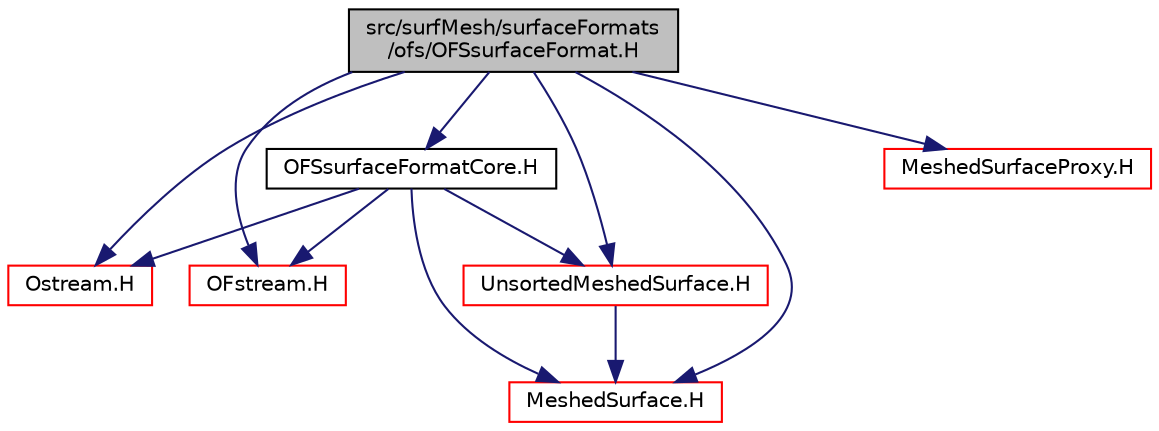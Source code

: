 digraph "src/surfMesh/surfaceFormats/ofs/OFSsurfaceFormat.H"
{
  bgcolor="transparent";
  edge [fontname="Helvetica",fontsize="10",labelfontname="Helvetica",labelfontsize="10"];
  node [fontname="Helvetica",fontsize="10",shape=record];
  Node1 [label="src/surfMesh/surfaceFormats\l/ofs/OFSsurfaceFormat.H",height=0.2,width=0.4,color="black", fillcolor="grey75", style="filled", fontcolor="black"];
  Node1 -> Node2 [color="midnightblue",fontsize="10",style="solid",fontname="Helvetica"];
  Node2 [label="Ostream.H",height=0.2,width=0.4,color="red",URL="$a07911.html"];
  Node1 -> Node3 [color="midnightblue",fontsize="10",style="solid",fontname="Helvetica"];
  Node3 [label="OFstream.H",height=0.2,width=0.4,color="red",URL="$a07898.html"];
  Node1 -> Node4 [color="midnightblue",fontsize="10",style="solid",fontname="Helvetica"];
  Node4 [label="MeshedSurface.H",height=0.2,width=0.4,color="red",URL="$a10048.html"];
  Node1 -> Node5 [color="midnightblue",fontsize="10",style="solid",fontname="Helvetica"];
  Node5 [label="MeshedSurfaceProxy.H",height=0.2,width=0.4,color="red",URL="$a10059.html"];
  Node1 -> Node6 [color="midnightblue",fontsize="10",style="solid",fontname="Helvetica"];
  Node6 [label="UnsortedMeshedSurface.H",height=0.2,width=0.4,color="red",URL="$a10150.html"];
  Node6 -> Node4 [color="midnightblue",fontsize="10",style="solid",fontname="Helvetica"];
  Node1 -> Node7 [color="midnightblue",fontsize="10",style="solid",fontname="Helvetica"];
  Node7 [label="OFSsurfaceFormatCore.H",height=0.2,width=0.4,color="black",URL="$a10087.html"];
  Node7 -> Node2 [color="midnightblue",fontsize="10",style="solid",fontname="Helvetica"];
  Node7 -> Node3 [color="midnightblue",fontsize="10",style="solid",fontname="Helvetica"];
  Node7 -> Node4 [color="midnightblue",fontsize="10",style="solid",fontname="Helvetica"];
  Node7 -> Node6 [color="midnightblue",fontsize="10",style="solid",fontname="Helvetica"];
}
